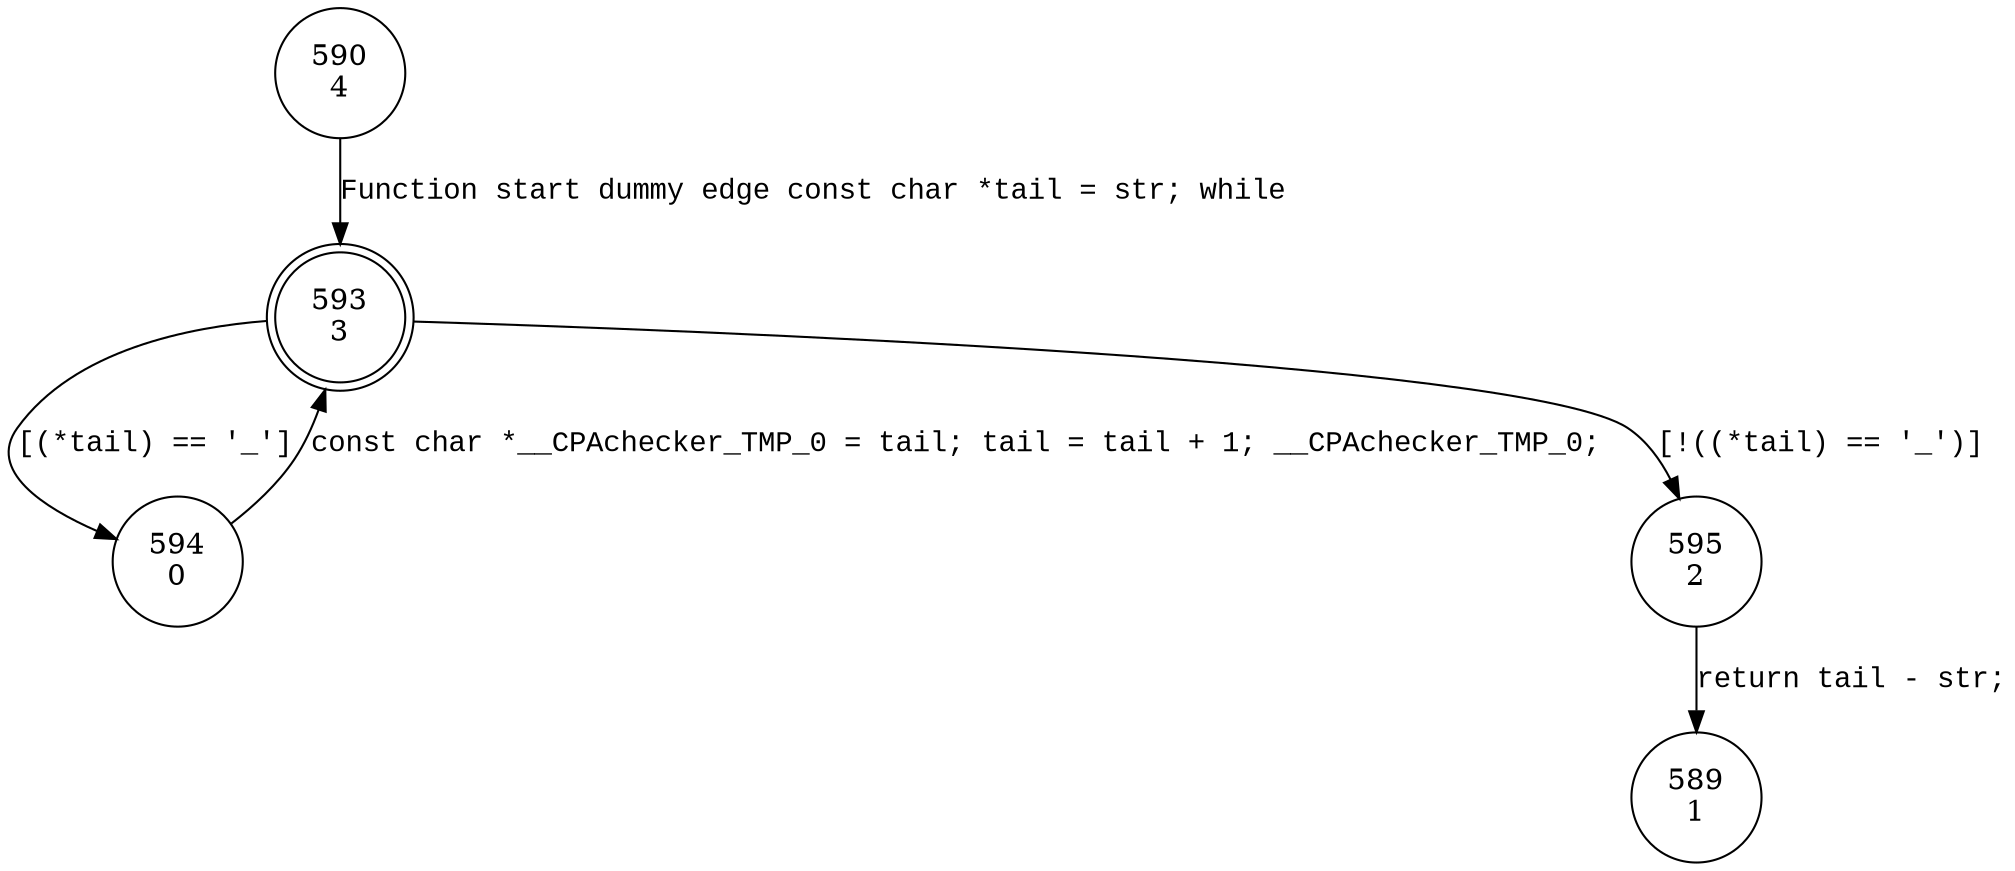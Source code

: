 digraph prefix_underscores_count {
590 [shape="circle" label="590\n4"]
593 [shape="doublecircle" label="593\n3"]
594 [shape="circle" label="594\n0"]
595 [shape="circle" label="595\n2"]
589 [shape="circle" label="589\n1"]
590 -> 593 [label="Function start dummy edge const char *tail = str; while" fontname="Courier New"]
593 -> 594 [label="[(*tail) == '_']" fontname="Courier New"]
593 -> 595 [label="[!((*tail) == '_')]" fontname="Courier New"]
594 -> 593 [label="const char *__CPAchecker_TMP_0 = tail; tail = tail + 1; __CPAchecker_TMP_0; " fontname="Courier New"]
595 -> 589 [label="return tail - str;" fontname="Courier New"]
}